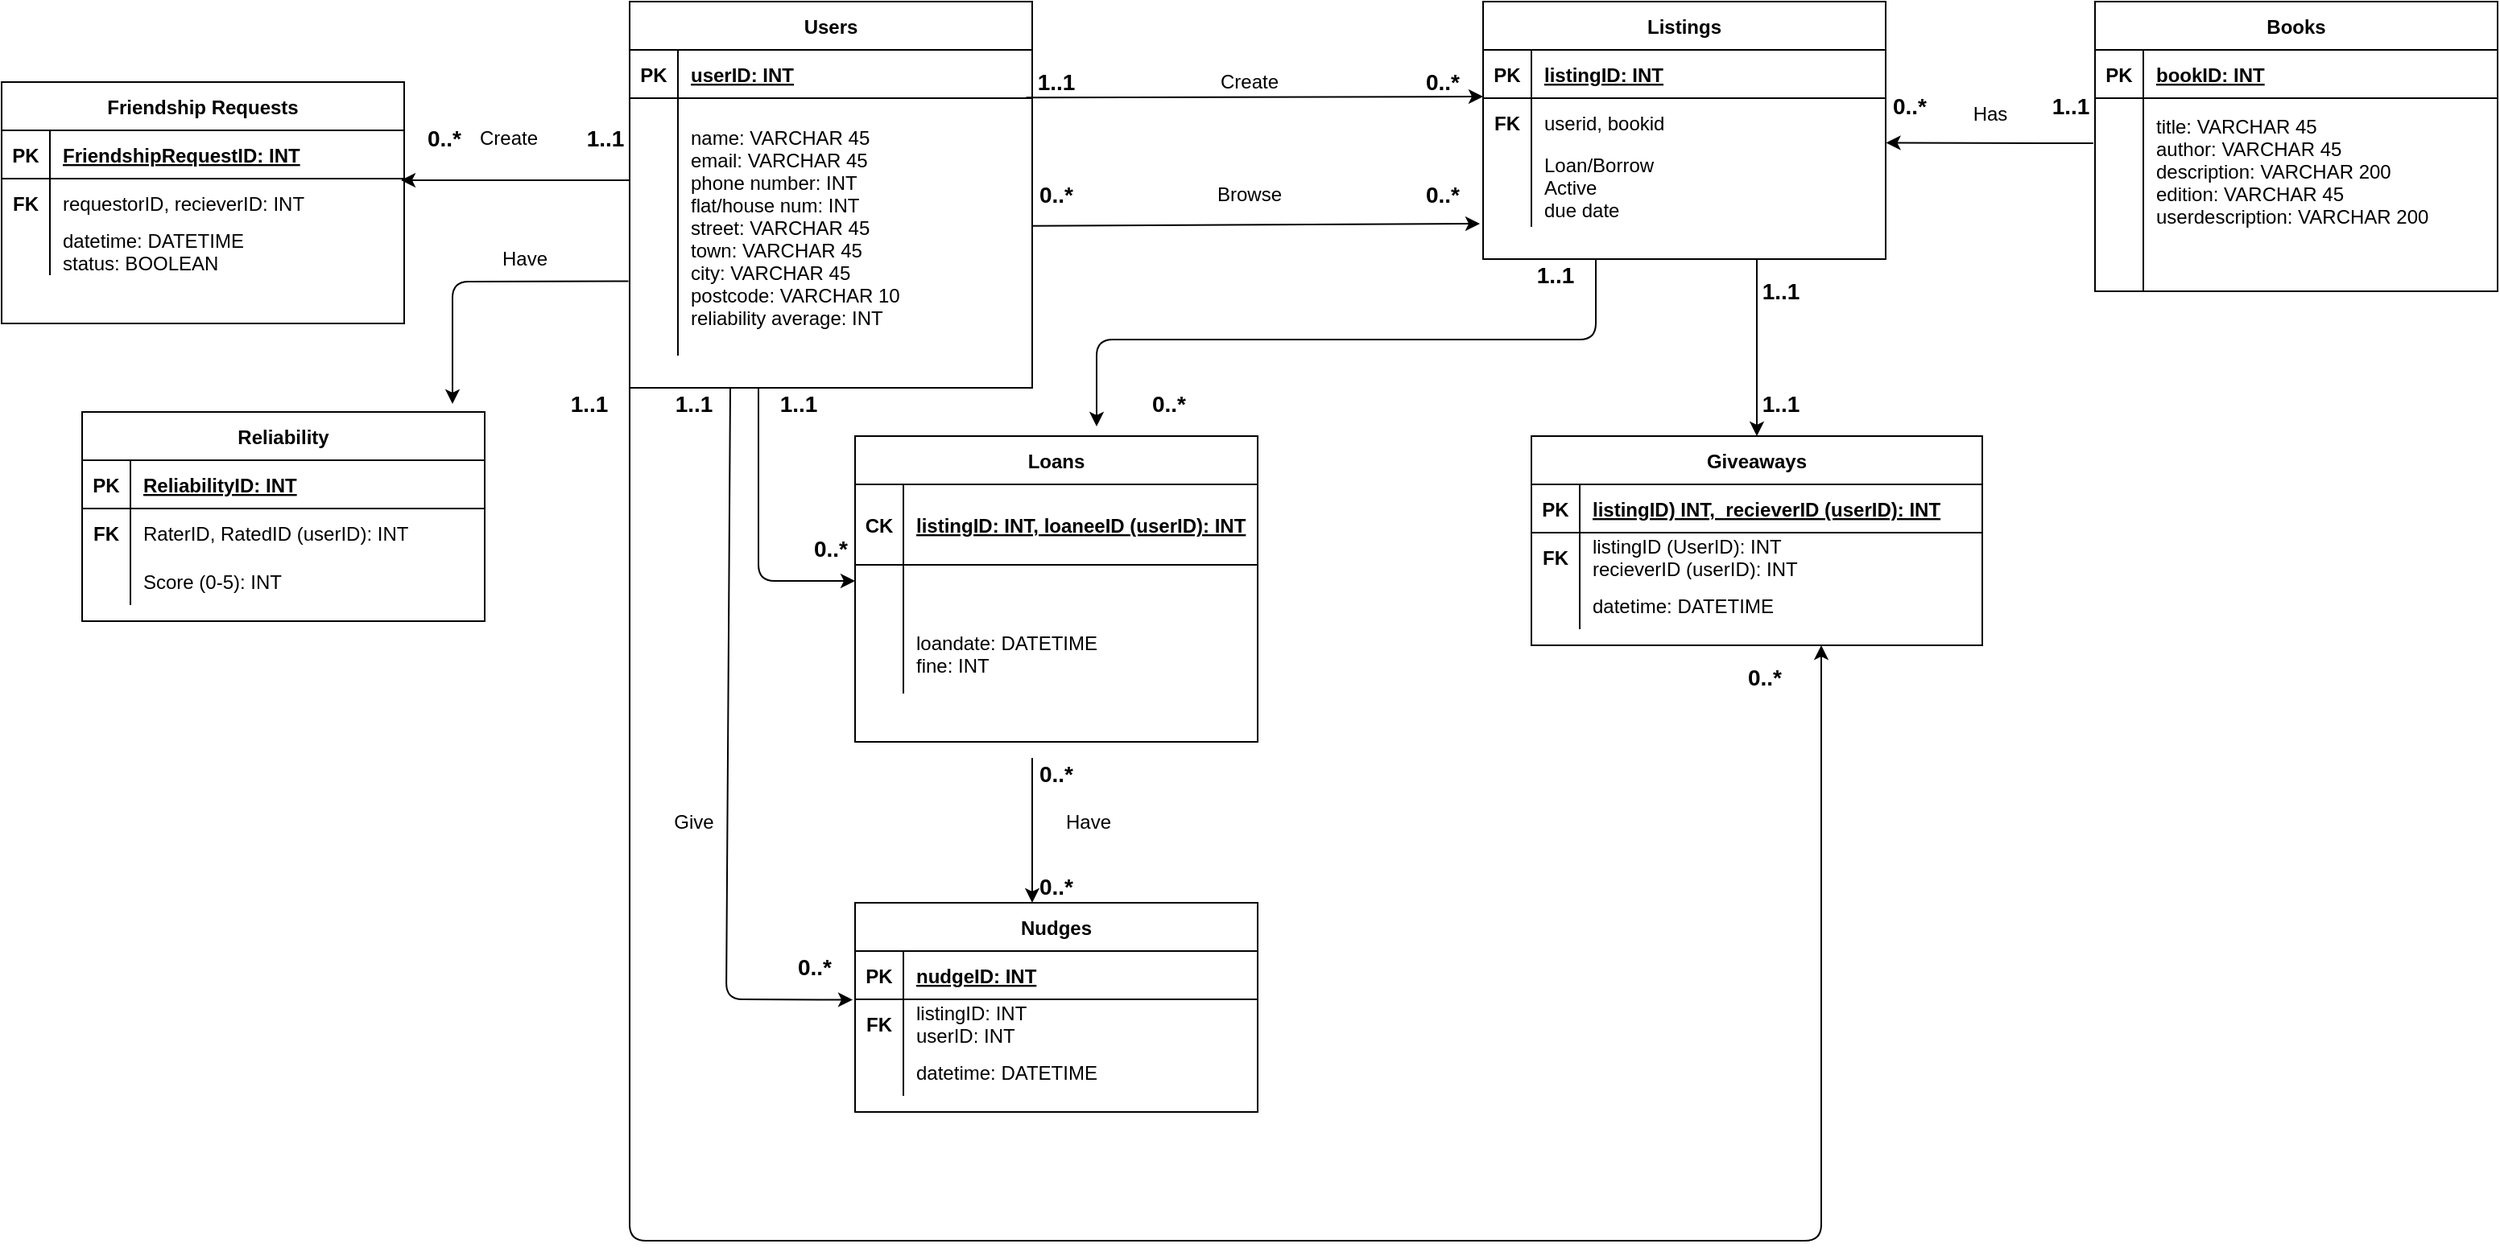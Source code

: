 <mxfile version="14.6.13" type="github">
  <diagram id="R2lEEEUBdFMjLlhIrx00" name="Page-1">
    <mxGraphModel dx="1306" dy="736" grid="1" gridSize="10" guides="1" tooltips="1" connect="1" arrows="1" fold="1" page="1" pageScale="1" pageWidth="850" pageHeight="1100" math="0" shadow="0" extFonts="Permanent Marker^https://fonts.googleapis.com/css?family=Permanent+Marker">
      <root>
        <mxCell id="0" />
        <mxCell id="1" parent="0" />
        <mxCell id="C-vyLk0tnHw3VtMMgP7b-2" value="Nudges" style="shape=table;startSize=30;container=1;collapsible=1;childLayout=tableLayout;fixedRows=1;rowLines=0;fontStyle=1;align=center;resizeLast=1;" parent="1" vertex="1">
          <mxGeometry x="620" y="790" width="250" height="130" as="geometry" />
        </mxCell>
        <mxCell id="C-vyLk0tnHw3VtMMgP7b-3" value="" style="shape=partialRectangle;collapsible=0;dropTarget=0;pointerEvents=0;fillColor=none;points=[[0,0.5],[1,0.5]];portConstraint=eastwest;top=0;left=0;right=0;bottom=1;" parent="C-vyLk0tnHw3VtMMgP7b-2" vertex="1">
          <mxGeometry y="30" width="250" height="30" as="geometry" />
        </mxCell>
        <mxCell id="C-vyLk0tnHw3VtMMgP7b-4" value="PK" style="shape=partialRectangle;overflow=hidden;connectable=0;fillColor=none;top=0;left=0;bottom=0;right=0;fontStyle=1;" parent="C-vyLk0tnHw3VtMMgP7b-3" vertex="1">
          <mxGeometry width="30" height="30" as="geometry" />
        </mxCell>
        <mxCell id="C-vyLk0tnHw3VtMMgP7b-5" value="nudgeID: INT" style="shape=partialRectangle;overflow=hidden;connectable=0;fillColor=none;top=0;left=0;bottom=0;right=0;align=left;spacingLeft=6;fontStyle=5;" parent="C-vyLk0tnHw3VtMMgP7b-3" vertex="1">
          <mxGeometry x="30" width="220" height="30" as="geometry" />
        </mxCell>
        <mxCell id="C-vyLk0tnHw3VtMMgP7b-6" value="" style="shape=partialRectangle;collapsible=0;dropTarget=0;pointerEvents=0;fillColor=none;points=[[0,0.5],[1,0.5]];portConstraint=eastwest;top=0;left=0;right=0;bottom=0;" parent="C-vyLk0tnHw3VtMMgP7b-2" vertex="1">
          <mxGeometry y="60" width="250" height="30" as="geometry" />
        </mxCell>
        <mxCell id="C-vyLk0tnHw3VtMMgP7b-7" value="FK" style="shape=partialRectangle;overflow=hidden;connectable=0;fillColor=none;top=0;left=0;bottom=0;right=0;fontStyle=1" parent="C-vyLk0tnHw3VtMMgP7b-6" vertex="1">
          <mxGeometry width="30" height="30" as="geometry" />
        </mxCell>
        <mxCell id="C-vyLk0tnHw3VtMMgP7b-8" value="listingID: INT&#xa;userID: INT" style="shape=partialRectangle;overflow=hidden;connectable=0;fillColor=none;top=0;left=0;bottom=0;right=0;align=left;spacingLeft=6;" parent="C-vyLk0tnHw3VtMMgP7b-6" vertex="1">
          <mxGeometry x="30" width="220" height="30" as="geometry" />
        </mxCell>
        <mxCell id="C-vyLk0tnHw3VtMMgP7b-9" value="" style="shape=partialRectangle;collapsible=0;dropTarget=0;pointerEvents=0;fillColor=none;points=[[0,0.5],[1,0.5]];portConstraint=eastwest;top=0;left=0;right=0;bottom=0;" parent="C-vyLk0tnHw3VtMMgP7b-2" vertex="1">
          <mxGeometry y="90" width="250" height="30" as="geometry" />
        </mxCell>
        <mxCell id="C-vyLk0tnHw3VtMMgP7b-10" value="" style="shape=partialRectangle;overflow=hidden;connectable=0;fillColor=none;top=0;left=0;bottom=0;right=0;" parent="C-vyLk0tnHw3VtMMgP7b-9" vertex="1">
          <mxGeometry width="30" height="30" as="geometry" />
        </mxCell>
        <mxCell id="C-vyLk0tnHw3VtMMgP7b-11" value="datetime: DATETIME" style="shape=partialRectangle;overflow=hidden;connectable=0;fillColor=none;top=0;left=0;bottom=0;right=0;align=left;spacingLeft=6;" parent="C-vyLk0tnHw3VtMMgP7b-9" vertex="1">
          <mxGeometry x="30" width="220" height="30" as="geometry" />
        </mxCell>
        <mxCell id="C-vyLk0tnHw3VtMMgP7b-13" value="Books" style="shape=table;startSize=30;container=1;collapsible=1;childLayout=tableLayout;fixedRows=1;rowLines=0;fontStyle=1;align=center;resizeLast=1;" parent="1" vertex="1">
          <mxGeometry x="1390" y="230" width="250" height="180" as="geometry" />
        </mxCell>
        <mxCell id="C-vyLk0tnHw3VtMMgP7b-14" value="" style="shape=partialRectangle;collapsible=0;dropTarget=0;pointerEvents=0;fillColor=none;points=[[0,0.5],[1,0.5]];portConstraint=eastwest;top=0;left=0;right=0;bottom=1;" parent="C-vyLk0tnHw3VtMMgP7b-13" vertex="1">
          <mxGeometry y="30" width="250" height="30" as="geometry" />
        </mxCell>
        <mxCell id="C-vyLk0tnHw3VtMMgP7b-15" value="PK" style="shape=partialRectangle;overflow=hidden;connectable=0;fillColor=none;top=0;left=0;bottom=0;right=0;fontStyle=1;" parent="C-vyLk0tnHw3VtMMgP7b-14" vertex="1">
          <mxGeometry width="30" height="30" as="geometry" />
        </mxCell>
        <mxCell id="C-vyLk0tnHw3VtMMgP7b-16" value="bookID: INT" style="shape=partialRectangle;overflow=hidden;connectable=0;fillColor=none;top=0;left=0;bottom=0;right=0;align=left;spacingLeft=6;fontStyle=5;" parent="C-vyLk0tnHw3VtMMgP7b-14" vertex="1">
          <mxGeometry x="30" width="220" height="30" as="geometry" />
        </mxCell>
        <mxCell id="C-vyLk0tnHw3VtMMgP7b-17" value="" style="shape=partialRectangle;collapsible=0;dropTarget=0;pointerEvents=0;fillColor=none;points=[[0,0.5],[1,0.5]];portConstraint=eastwest;top=0;left=0;right=0;bottom=0;" parent="C-vyLk0tnHw3VtMMgP7b-13" vertex="1">
          <mxGeometry y="60" width="250" height="90" as="geometry" />
        </mxCell>
        <mxCell id="C-vyLk0tnHw3VtMMgP7b-18" value="" style="shape=partialRectangle;overflow=hidden;connectable=0;fillColor=none;top=0;left=0;bottom=0;right=0;" parent="C-vyLk0tnHw3VtMMgP7b-17" vertex="1">
          <mxGeometry width="30" height="90" as="geometry" />
        </mxCell>
        <mxCell id="C-vyLk0tnHw3VtMMgP7b-19" value="title: VARCHAR 45&#xa;author: VARCHAR 45&#xa;description: VARCHAR 200&#xa;edition: VARCHAR 45&#xa;userdescription: VARCHAR 200" style="shape=partialRectangle;overflow=hidden;connectable=0;fillColor=none;top=0;left=0;bottom=0;right=0;align=left;spacingLeft=6;" parent="C-vyLk0tnHw3VtMMgP7b-17" vertex="1">
          <mxGeometry x="30" width="220" height="90" as="geometry" />
        </mxCell>
        <mxCell id="C-vyLk0tnHw3VtMMgP7b-20" value="" style="shape=partialRectangle;collapsible=0;dropTarget=0;pointerEvents=0;fillColor=none;points=[[0,0.5],[1,0.5]];portConstraint=eastwest;top=0;left=0;right=0;bottom=0;" parent="C-vyLk0tnHw3VtMMgP7b-13" vertex="1">
          <mxGeometry y="150" width="250" height="30" as="geometry" />
        </mxCell>
        <mxCell id="C-vyLk0tnHw3VtMMgP7b-21" value="" style="shape=partialRectangle;overflow=hidden;connectable=0;fillColor=none;top=0;left=0;bottom=0;right=0;" parent="C-vyLk0tnHw3VtMMgP7b-20" vertex="1">
          <mxGeometry width="30" height="30" as="geometry" />
        </mxCell>
        <mxCell id="C-vyLk0tnHw3VtMMgP7b-22" value="" style="shape=partialRectangle;overflow=hidden;connectable=0;fillColor=none;top=0;left=0;bottom=0;right=0;align=left;spacingLeft=6;" parent="C-vyLk0tnHw3VtMMgP7b-20" vertex="1">
          <mxGeometry x="30" width="220" height="30" as="geometry" />
        </mxCell>
        <mxCell id="C-vyLk0tnHw3VtMMgP7b-23" value="Users" style="shape=table;startSize=30;container=1;collapsible=1;childLayout=tableLayout;fixedRows=1;rowLines=0;fontStyle=1;align=center;resizeLast=1;" parent="1" vertex="1">
          <mxGeometry x="480" y="230" width="250" height="240" as="geometry" />
        </mxCell>
        <mxCell id="C-vyLk0tnHw3VtMMgP7b-24" value="" style="shape=partialRectangle;collapsible=0;dropTarget=0;pointerEvents=0;fillColor=none;points=[[0,0.5],[1,0.5]];portConstraint=eastwest;top=0;left=0;right=0;bottom=1;" parent="C-vyLk0tnHw3VtMMgP7b-23" vertex="1">
          <mxGeometry y="30" width="250" height="30" as="geometry" />
        </mxCell>
        <mxCell id="C-vyLk0tnHw3VtMMgP7b-25" value="PK" style="shape=partialRectangle;overflow=hidden;connectable=0;fillColor=none;top=0;left=0;bottom=0;right=0;fontStyle=1;" parent="C-vyLk0tnHw3VtMMgP7b-24" vertex="1">
          <mxGeometry width="30" height="30" as="geometry" />
        </mxCell>
        <mxCell id="C-vyLk0tnHw3VtMMgP7b-26" value="userID: INT" style="shape=partialRectangle;overflow=hidden;connectable=0;fillColor=none;top=0;left=0;bottom=0;right=0;align=left;spacingLeft=6;fontStyle=5;" parent="C-vyLk0tnHw3VtMMgP7b-24" vertex="1">
          <mxGeometry x="30" width="220" height="30" as="geometry" />
        </mxCell>
        <mxCell id="C-vyLk0tnHw3VtMMgP7b-27" value="" style="shape=partialRectangle;collapsible=0;dropTarget=0;pointerEvents=0;fillColor=none;points=[[0,0.5],[1,0.5]];portConstraint=eastwest;top=0;left=0;right=0;bottom=0;" parent="C-vyLk0tnHw3VtMMgP7b-23" vertex="1">
          <mxGeometry y="60" width="250" height="160" as="geometry" />
        </mxCell>
        <mxCell id="C-vyLk0tnHw3VtMMgP7b-28" value="" style="shape=partialRectangle;overflow=hidden;connectable=0;fillColor=none;top=0;left=0;bottom=0;right=0;" parent="C-vyLk0tnHw3VtMMgP7b-27" vertex="1">
          <mxGeometry width="30" height="160" as="geometry" />
        </mxCell>
        <mxCell id="C-vyLk0tnHw3VtMMgP7b-29" value="&#xa;name: VARCHAR 45&#xa;email: VARCHAR 45&#xa;phone number: INT&#xa;flat/house num: INT&#xa;street: VARCHAR 45&#xa;town: VARCHAR 45&#xa;city: VARCHAR 45&#xa;postcode: VARCHAR 10&#xa;reliability average: INT&#xa;" style="shape=partialRectangle;overflow=hidden;connectable=0;fillColor=none;top=0;left=0;bottom=0;right=0;align=left;spacingLeft=6;" parent="C-vyLk0tnHw3VtMMgP7b-27" vertex="1">
          <mxGeometry x="30" width="220" height="160" as="geometry" />
        </mxCell>
        <mxCell id="tec0AdsLStdLGlxZFu5D-1" value="Friendship Requests" style="shape=table;startSize=30;container=1;collapsible=1;childLayout=tableLayout;fixedRows=1;rowLines=0;fontStyle=1;align=center;resizeLast=1;" parent="1" vertex="1">
          <mxGeometry x="90" y="280" width="250" height="150" as="geometry" />
        </mxCell>
        <mxCell id="tec0AdsLStdLGlxZFu5D-2" value="" style="shape=partialRectangle;collapsible=0;dropTarget=0;pointerEvents=0;fillColor=none;points=[[0,0.5],[1,0.5]];portConstraint=eastwest;top=0;left=0;right=0;bottom=1;" parent="tec0AdsLStdLGlxZFu5D-1" vertex="1">
          <mxGeometry y="30" width="250" height="30" as="geometry" />
        </mxCell>
        <mxCell id="tec0AdsLStdLGlxZFu5D-3" value="PK" style="shape=partialRectangle;overflow=hidden;connectable=0;fillColor=none;top=0;left=0;bottom=0;right=0;fontStyle=1;" parent="tec0AdsLStdLGlxZFu5D-2" vertex="1">
          <mxGeometry width="30" height="30" as="geometry" />
        </mxCell>
        <mxCell id="tec0AdsLStdLGlxZFu5D-4" value="FriendshipRequestID: INT" style="shape=partialRectangle;overflow=hidden;connectable=0;fillColor=none;top=0;left=0;bottom=0;right=0;align=left;spacingLeft=6;fontStyle=5;" parent="tec0AdsLStdLGlxZFu5D-2" vertex="1">
          <mxGeometry x="30" width="220" height="30" as="geometry" />
        </mxCell>
        <mxCell id="tec0AdsLStdLGlxZFu5D-5" value="" style="shape=partialRectangle;collapsible=0;dropTarget=0;pointerEvents=0;fillColor=none;points=[[0,0.5],[1,0.5]];portConstraint=eastwest;top=0;left=0;right=0;bottom=0;" parent="tec0AdsLStdLGlxZFu5D-1" vertex="1">
          <mxGeometry y="60" width="250" height="30" as="geometry" />
        </mxCell>
        <mxCell id="tec0AdsLStdLGlxZFu5D-6" value="FK" style="shape=partialRectangle;overflow=hidden;connectable=0;fillColor=none;top=0;left=0;bottom=0;right=0;fontStyle=1" parent="tec0AdsLStdLGlxZFu5D-5" vertex="1">
          <mxGeometry width="30" height="30" as="geometry" />
        </mxCell>
        <mxCell id="tec0AdsLStdLGlxZFu5D-7" value="requestorID, recieverID: INT" style="shape=partialRectangle;overflow=hidden;connectable=0;fillColor=none;top=0;left=0;bottom=0;right=0;align=left;spacingLeft=6;fontStyle=0" parent="tec0AdsLStdLGlxZFu5D-5" vertex="1">
          <mxGeometry x="30" width="220" height="30" as="geometry" />
        </mxCell>
        <mxCell id="tec0AdsLStdLGlxZFu5D-8" value="" style="shape=partialRectangle;collapsible=0;dropTarget=0;pointerEvents=0;fillColor=none;points=[[0,0.5],[1,0.5]];portConstraint=eastwest;top=0;left=0;right=0;bottom=0;" parent="tec0AdsLStdLGlxZFu5D-1" vertex="1">
          <mxGeometry y="90" width="250" height="30" as="geometry" />
        </mxCell>
        <mxCell id="tec0AdsLStdLGlxZFu5D-9" value="" style="shape=partialRectangle;overflow=hidden;connectable=0;fillColor=none;top=0;left=0;bottom=0;right=0;" parent="tec0AdsLStdLGlxZFu5D-8" vertex="1">
          <mxGeometry width="30" height="30" as="geometry" />
        </mxCell>
        <mxCell id="tec0AdsLStdLGlxZFu5D-10" value="datetime: DATETIME&#xa;status: BOOLEAN" style="shape=partialRectangle;overflow=hidden;connectable=0;fillColor=none;top=0;left=0;bottom=0;right=0;align=left;spacingLeft=6;" parent="tec0AdsLStdLGlxZFu5D-8" vertex="1">
          <mxGeometry x="30" width="220" height="30" as="geometry" />
        </mxCell>
        <mxCell id="tec0AdsLStdLGlxZFu5D-11" value="Loans" style="shape=table;startSize=30;container=1;collapsible=1;childLayout=tableLayout;fixedRows=1;rowLines=0;fontStyle=1;align=center;resizeLast=1;" parent="1" vertex="1">
          <mxGeometry x="620" y="500" width="250" height="190" as="geometry" />
        </mxCell>
        <mxCell id="tec0AdsLStdLGlxZFu5D-12" value="" style="shape=partialRectangle;collapsible=0;dropTarget=0;pointerEvents=0;fillColor=none;points=[[0,0.5],[1,0.5]];portConstraint=eastwest;top=0;left=0;right=0;bottom=1;" parent="tec0AdsLStdLGlxZFu5D-11" vertex="1">
          <mxGeometry y="30" width="250" height="50" as="geometry" />
        </mxCell>
        <mxCell id="tec0AdsLStdLGlxZFu5D-13" value="CK" style="shape=partialRectangle;overflow=hidden;connectable=0;fillColor=none;top=0;left=0;bottom=0;right=0;fontStyle=1;" parent="tec0AdsLStdLGlxZFu5D-12" vertex="1">
          <mxGeometry width="30" height="50" as="geometry" />
        </mxCell>
        <mxCell id="tec0AdsLStdLGlxZFu5D-14" value="listingID: INT, loaneeID (userID): INT" style="shape=partialRectangle;overflow=hidden;connectable=0;fillColor=none;top=0;left=0;bottom=0;right=0;align=left;spacingLeft=6;fontStyle=5;" parent="tec0AdsLStdLGlxZFu5D-12" vertex="1">
          <mxGeometry x="30" width="220" height="50" as="geometry" />
        </mxCell>
        <mxCell id="tec0AdsLStdLGlxZFu5D-15" value="" style="shape=partialRectangle;collapsible=0;dropTarget=0;pointerEvents=0;fillColor=none;points=[[0,0.5],[1,0.5]];portConstraint=eastwest;top=0;left=0;right=0;bottom=0;" parent="tec0AdsLStdLGlxZFu5D-11" vertex="1">
          <mxGeometry y="80" width="250" height="30" as="geometry" />
        </mxCell>
        <mxCell id="tec0AdsLStdLGlxZFu5D-16" value="" style="shape=partialRectangle;overflow=hidden;connectable=0;fillColor=none;top=0;left=0;bottom=0;right=0;fontStyle=1" parent="tec0AdsLStdLGlxZFu5D-15" vertex="1">
          <mxGeometry width="30" height="30" as="geometry" />
        </mxCell>
        <mxCell id="tec0AdsLStdLGlxZFu5D-17" value="" style="shape=partialRectangle;overflow=hidden;connectable=0;fillColor=none;top=0;left=0;bottom=0;right=0;align=left;spacingLeft=6;" parent="tec0AdsLStdLGlxZFu5D-15" vertex="1">
          <mxGeometry x="30" width="220" height="30" as="geometry" />
        </mxCell>
        <mxCell id="tec0AdsLStdLGlxZFu5D-18" value="" style="shape=partialRectangle;collapsible=0;dropTarget=0;pointerEvents=0;fillColor=none;points=[[0,0.5],[1,0.5]];portConstraint=eastwest;top=0;left=0;right=0;bottom=0;" parent="tec0AdsLStdLGlxZFu5D-11" vertex="1">
          <mxGeometry y="110" width="250" height="50" as="geometry" />
        </mxCell>
        <mxCell id="tec0AdsLStdLGlxZFu5D-19" value="" style="shape=partialRectangle;overflow=hidden;connectable=0;fillColor=none;top=0;left=0;bottom=0;right=0;" parent="tec0AdsLStdLGlxZFu5D-18" vertex="1">
          <mxGeometry width="30" height="50" as="geometry" />
        </mxCell>
        <mxCell id="tec0AdsLStdLGlxZFu5D-20" value="loandate: DATETIME&#xa;fine: INT" style="shape=partialRectangle;overflow=hidden;connectable=0;fillColor=none;top=0;left=0;bottom=0;right=0;align=left;spacingLeft=6;" parent="tec0AdsLStdLGlxZFu5D-18" vertex="1">
          <mxGeometry x="30" width="220" height="50" as="geometry" />
        </mxCell>
        <mxCell id="tec0AdsLStdLGlxZFu5D-21" value="Giveaways" style="shape=table;startSize=30;container=1;collapsible=1;childLayout=tableLayout;fixedRows=1;rowLines=0;fontStyle=1;align=center;resizeLast=1;" parent="1" vertex="1">
          <mxGeometry x="1040" y="500" width="280" height="130" as="geometry" />
        </mxCell>
        <mxCell id="tec0AdsLStdLGlxZFu5D-22" value="" style="shape=partialRectangle;collapsible=0;dropTarget=0;pointerEvents=0;fillColor=none;points=[[0,0.5],[1,0.5]];portConstraint=eastwest;top=0;left=0;right=0;bottom=1;" parent="tec0AdsLStdLGlxZFu5D-21" vertex="1">
          <mxGeometry y="30" width="280" height="30" as="geometry" />
        </mxCell>
        <mxCell id="tec0AdsLStdLGlxZFu5D-23" value="PK" style="shape=partialRectangle;overflow=hidden;connectable=0;fillColor=none;top=0;left=0;bottom=0;right=0;fontStyle=1;" parent="tec0AdsLStdLGlxZFu5D-22" vertex="1">
          <mxGeometry width="30" height="30" as="geometry" />
        </mxCell>
        <mxCell id="tec0AdsLStdLGlxZFu5D-24" value="listingID) INT,  recieverID (userID): INT" style="shape=partialRectangle;overflow=hidden;connectable=0;fillColor=none;top=0;left=0;bottom=0;right=0;align=left;spacingLeft=6;fontStyle=5;" parent="tec0AdsLStdLGlxZFu5D-22" vertex="1">
          <mxGeometry x="30" width="250" height="30" as="geometry" />
        </mxCell>
        <mxCell id="tec0AdsLStdLGlxZFu5D-25" value="" style="shape=partialRectangle;collapsible=0;dropTarget=0;pointerEvents=0;fillColor=none;points=[[0,0.5],[1,0.5]];portConstraint=eastwest;top=0;left=0;right=0;bottom=0;" parent="tec0AdsLStdLGlxZFu5D-21" vertex="1">
          <mxGeometry y="60" width="280" height="30" as="geometry" />
        </mxCell>
        <mxCell id="tec0AdsLStdLGlxZFu5D-26" value="FK" style="shape=partialRectangle;overflow=hidden;connectable=0;fillColor=none;top=0;left=0;bottom=0;right=0;fontStyle=1" parent="tec0AdsLStdLGlxZFu5D-25" vertex="1">
          <mxGeometry width="30" height="30" as="geometry" />
        </mxCell>
        <mxCell id="tec0AdsLStdLGlxZFu5D-27" value="listingID (UserID): INT&#xa;recieverID (userID): INT" style="shape=partialRectangle;overflow=hidden;connectable=0;fillColor=none;top=0;left=0;bottom=0;right=0;align=left;spacingLeft=6;" parent="tec0AdsLStdLGlxZFu5D-25" vertex="1">
          <mxGeometry x="30" width="250" height="30" as="geometry" />
        </mxCell>
        <mxCell id="tec0AdsLStdLGlxZFu5D-28" value="" style="shape=partialRectangle;collapsible=0;dropTarget=0;pointerEvents=0;fillColor=none;points=[[0,0.5],[1,0.5]];portConstraint=eastwest;top=0;left=0;right=0;bottom=0;" parent="tec0AdsLStdLGlxZFu5D-21" vertex="1">
          <mxGeometry y="90" width="280" height="30" as="geometry" />
        </mxCell>
        <mxCell id="tec0AdsLStdLGlxZFu5D-29" value="" style="shape=partialRectangle;overflow=hidden;connectable=0;fillColor=none;top=0;left=0;bottom=0;right=0;" parent="tec0AdsLStdLGlxZFu5D-28" vertex="1">
          <mxGeometry width="30" height="30" as="geometry" />
        </mxCell>
        <mxCell id="tec0AdsLStdLGlxZFu5D-30" value="datetime: DATETIME" style="shape=partialRectangle;overflow=hidden;connectable=0;fillColor=none;top=0;left=0;bottom=0;right=0;align=left;spacingLeft=6;" parent="tec0AdsLStdLGlxZFu5D-28" vertex="1">
          <mxGeometry x="30" width="250" height="30" as="geometry" />
        </mxCell>
        <mxCell id="tec0AdsLStdLGlxZFu5D-31" value="Listings" style="shape=table;startSize=30;container=1;collapsible=1;childLayout=tableLayout;fixedRows=1;rowLines=0;fontStyle=1;align=center;resizeLast=1;" parent="1" vertex="1">
          <mxGeometry x="1010" y="230" width="250" height="160" as="geometry" />
        </mxCell>
        <mxCell id="tec0AdsLStdLGlxZFu5D-32" value="" style="shape=partialRectangle;collapsible=0;dropTarget=0;pointerEvents=0;fillColor=none;points=[[0,0.5],[1,0.5]];portConstraint=eastwest;top=0;left=0;right=0;bottom=1;" parent="tec0AdsLStdLGlxZFu5D-31" vertex="1">
          <mxGeometry y="30" width="250" height="30" as="geometry" />
        </mxCell>
        <mxCell id="tec0AdsLStdLGlxZFu5D-33" value="PK" style="shape=partialRectangle;overflow=hidden;connectable=0;fillColor=none;top=0;left=0;bottom=0;right=0;fontStyle=1;" parent="tec0AdsLStdLGlxZFu5D-32" vertex="1">
          <mxGeometry width="30" height="30" as="geometry" />
        </mxCell>
        <mxCell id="tec0AdsLStdLGlxZFu5D-34" value="listingID: INT" style="shape=partialRectangle;overflow=hidden;connectable=0;fillColor=none;top=0;left=0;bottom=0;right=0;align=left;spacingLeft=6;fontStyle=5;" parent="tec0AdsLStdLGlxZFu5D-32" vertex="1">
          <mxGeometry x="30" width="220" height="30" as="geometry" />
        </mxCell>
        <mxCell id="tec0AdsLStdLGlxZFu5D-35" value="" style="shape=partialRectangle;collapsible=0;dropTarget=0;pointerEvents=0;fillColor=none;points=[[0,0.5],[1,0.5]];portConstraint=eastwest;top=0;left=0;right=0;bottom=0;" parent="tec0AdsLStdLGlxZFu5D-31" vertex="1">
          <mxGeometry y="60" width="250" height="30" as="geometry" />
        </mxCell>
        <mxCell id="tec0AdsLStdLGlxZFu5D-36" value="FK" style="shape=partialRectangle;overflow=hidden;connectable=0;fillColor=none;top=0;left=0;bottom=0;right=0;fontStyle=1" parent="tec0AdsLStdLGlxZFu5D-35" vertex="1">
          <mxGeometry width="30" height="30" as="geometry" />
        </mxCell>
        <mxCell id="tec0AdsLStdLGlxZFu5D-37" value="userid, bookid" style="shape=partialRectangle;overflow=hidden;connectable=0;fillColor=none;top=0;left=0;bottom=0;right=0;align=left;spacingLeft=6;" parent="tec0AdsLStdLGlxZFu5D-35" vertex="1">
          <mxGeometry x="30" width="220" height="30" as="geometry" />
        </mxCell>
        <mxCell id="tec0AdsLStdLGlxZFu5D-38" value="" style="shape=partialRectangle;collapsible=0;dropTarget=0;pointerEvents=0;fillColor=none;points=[[0,0.5],[1,0.5]];portConstraint=eastwest;top=0;left=0;right=0;bottom=0;" parent="tec0AdsLStdLGlxZFu5D-31" vertex="1">
          <mxGeometry y="90" width="250" height="50" as="geometry" />
        </mxCell>
        <mxCell id="tec0AdsLStdLGlxZFu5D-39" value="" style="shape=partialRectangle;overflow=hidden;connectable=0;fillColor=none;top=0;left=0;bottom=0;right=0;" parent="tec0AdsLStdLGlxZFu5D-38" vertex="1">
          <mxGeometry width="30" height="50" as="geometry" />
        </mxCell>
        <mxCell id="tec0AdsLStdLGlxZFu5D-40" value="Loan/Borrow&#xa;Active&#xa;due date" style="shape=partialRectangle;overflow=hidden;connectable=0;fillColor=none;top=0;left=0;bottom=0;right=0;align=left;spacingLeft=6;" parent="tec0AdsLStdLGlxZFu5D-38" vertex="1">
          <mxGeometry x="30" width="220" height="50" as="geometry" />
        </mxCell>
        <mxCell id="tec0AdsLStdLGlxZFu5D-44" value="" style="endArrow=classic;html=1;" parent="1" source="C-vyLk0tnHw3VtMMgP7b-27" edge="1">
          <mxGeometry width="50" height="50" relative="1" as="geometry">
            <mxPoint x="740" y="560" as="sourcePoint" />
            <mxPoint x="1008" y="368" as="targetPoint" />
          </mxGeometry>
        </mxCell>
        <mxCell id="tec0AdsLStdLGlxZFu5D-46" value="Browse" style="text;html=1;strokeColor=none;fillColor=none;align=center;verticalAlign=middle;whiteSpace=wrap;rounded=0;" parent="1" vertex="1">
          <mxGeometry x="820" y="340" width="90" height="20" as="geometry" />
        </mxCell>
        <mxCell id="tec0AdsLStdLGlxZFu5D-47" value="Create" style="text;html=1;strokeColor=none;fillColor=none;align=center;verticalAlign=middle;whiteSpace=wrap;rounded=0;" parent="1" vertex="1">
          <mxGeometry x="820" y="270" width="90" height="20" as="geometry" />
        </mxCell>
        <mxCell id="tec0AdsLStdLGlxZFu5D-48" value="" style="endArrow=classic;html=1;exitX=0.985;exitY=-0.002;exitDx=0;exitDy=0;exitPerimeter=0;" parent="1" source="C-vyLk0tnHw3VtMMgP7b-27" edge="1">
          <mxGeometry width="50" height="50" relative="1" as="geometry">
            <mxPoint x="780" y="290" as="sourcePoint" />
            <mxPoint x="1010" y="289" as="targetPoint" />
          </mxGeometry>
        </mxCell>
        <mxCell id="tec0AdsLStdLGlxZFu5D-51" value="&lt;b&gt;&lt;font style=&quot;font-size: 14px&quot;&gt;0..*&lt;/font&gt;&lt;/b&gt;" style="text;html=1;strokeColor=none;fillColor=none;align=center;verticalAlign=middle;whiteSpace=wrap;rounded=0;" parent="1" vertex="1">
          <mxGeometry x="940" y="340" width="90" height="20" as="geometry" />
        </mxCell>
        <mxCell id="tec0AdsLStdLGlxZFu5D-52" value="&lt;font style=&quot;font-size: 14px&quot;&gt;&lt;b&gt;0..*&lt;/b&gt;&lt;/font&gt;" style="text;html=1;strokeColor=none;fillColor=none;align=center;verticalAlign=middle;whiteSpace=wrap;rounded=0;" parent="1" vertex="1">
          <mxGeometry x="700" y="340" width="90" height="20" as="geometry" />
        </mxCell>
        <mxCell id="tec0AdsLStdLGlxZFu5D-53" value="&lt;font style=&quot;font-size: 14px&quot;&gt;&lt;b&gt;0..*&lt;/b&gt;&lt;/font&gt;" style="text;html=1;strokeColor=none;fillColor=none;align=center;verticalAlign=middle;whiteSpace=wrap;rounded=0;" parent="1" vertex="1">
          <mxGeometry x="940" y="270" width="90" height="20" as="geometry" />
        </mxCell>
        <mxCell id="tec0AdsLStdLGlxZFu5D-54" value="&lt;b&gt;&lt;font style=&quot;font-size: 14px&quot;&gt;1..1&lt;/font&gt;&lt;/b&gt;" style="text;html=1;strokeColor=none;fillColor=none;align=center;verticalAlign=middle;whiteSpace=wrap;rounded=0;" parent="1" vertex="1">
          <mxGeometry x="700" y="270" width="90" height="20" as="geometry" />
        </mxCell>
        <mxCell id="tec0AdsLStdLGlxZFu5D-55" value="" style="endArrow=classic;html=1;entryX=0.992;entryY=0.032;entryDx=0;entryDy=0;entryPerimeter=0;" parent="1" target="tec0AdsLStdLGlxZFu5D-5" edge="1">
          <mxGeometry width="50" height="50" relative="1" as="geometry">
            <mxPoint x="480" y="341" as="sourcePoint" />
            <mxPoint x="790" y="500" as="targetPoint" />
          </mxGeometry>
        </mxCell>
        <mxCell id="tec0AdsLStdLGlxZFu5D-56" value="" style="endArrow=classic;html=1;" parent="1" edge="1">
          <mxGeometry width="50" height="50" relative="1" as="geometry">
            <mxPoint x="1080" y="390" as="sourcePoint" />
            <mxPoint x="770" y="494" as="targetPoint" />
            <Array as="points">
              <mxPoint x="1080" y="440" />
              <mxPoint x="770" y="440" />
            </Array>
          </mxGeometry>
        </mxCell>
        <mxCell id="tec0AdsLStdLGlxZFu5D-57" value="" style="endArrow=classic;html=1;entryX=0.5;entryY=0;entryDx=0;entryDy=0;" parent="1" target="tec0AdsLStdLGlxZFu5D-21" edge="1">
          <mxGeometry width="50" height="50" relative="1" as="geometry">
            <mxPoint x="1180" y="390" as="sourcePoint" />
            <mxPoint x="1275" y="400" as="targetPoint" />
          </mxGeometry>
        </mxCell>
        <mxCell id="tec0AdsLStdLGlxZFu5D-58" value="" style="endArrow=classic;html=1;entryX=0.44;entryY=0;entryDx=0;entryDy=0;entryPerimeter=0;" parent="1" target="C-vyLk0tnHw3VtMMgP7b-2" edge="1">
          <mxGeometry width="50" height="50" relative="1" as="geometry">
            <mxPoint x="730" y="700" as="sourcePoint" />
            <mxPoint x="790" y="660" as="targetPoint" />
            <Array as="points">
              <mxPoint x="730" y="760" />
            </Array>
          </mxGeometry>
        </mxCell>
        <mxCell id="tec0AdsLStdLGlxZFu5D-59" value="" style="endArrow=classic;html=1;entryX=1.001;entryY=-0.045;entryDx=0;entryDy=0;entryPerimeter=0;" parent="1" target="tec0AdsLStdLGlxZFu5D-38" edge="1">
          <mxGeometry width="50" height="50" relative="1" as="geometry">
            <mxPoint x="1389" y="318" as="sourcePoint" />
            <mxPoint x="1360" y="285" as="targetPoint" />
          </mxGeometry>
        </mxCell>
        <mxCell id="tec0AdsLStdLGlxZFu5D-60" value="Has" style="text;html=1;strokeColor=none;fillColor=none;align=center;verticalAlign=middle;whiteSpace=wrap;rounded=0;" parent="1" vertex="1">
          <mxGeometry x="1280" y="290" width="90" height="20" as="geometry" />
        </mxCell>
        <mxCell id="tec0AdsLStdLGlxZFu5D-63" value="Create" style="text;html=1;strokeColor=none;fillColor=none;align=center;verticalAlign=middle;whiteSpace=wrap;rounded=0;" parent="1" vertex="1">
          <mxGeometry x="360" y="305" width="90" height="20" as="geometry" />
        </mxCell>
        <mxCell id="tec0AdsLStdLGlxZFu5D-64" value="&lt;span style=&quot;font-size: 14px&quot;&gt;&lt;b&gt;1..1&lt;/b&gt;&lt;/span&gt;" style="text;html=1;strokeColor=none;fillColor=none;align=center;verticalAlign=middle;whiteSpace=wrap;rounded=0;" parent="1" vertex="1">
          <mxGeometry x="420" y="305" width="90" height="20" as="geometry" />
        </mxCell>
        <mxCell id="tec0AdsLStdLGlxZFu5D-65" value="&lt;b&gt;&lt;font style=&quot;font-size: 14px&quot;&gt;0..*&lt;/font&gt;&lt;/b&gt;" style="text;html=1;strokeColor=none;fillColor=none;align=center;verticalAlign=middle;whiteSpace=wrap;rounded=0;" parent="1" vertex="1">
          <mxGeometry x="320" y="305" width="90" height="20" as="geometry" />
        </mxCell>
        <mxCell id="tec0AdsLStdLGlxZFu5D-66" value="&lt;b&gt;&lt;font style=&quot;font-size: 14px&quot;&gt;1..1&lt;/font&gt;&lt;/b&gt;" style="text;html=1;strokeColor=none;fillColor=none;align=center;verticalAlign=middle;whiteSpace=wrap;rounded=0;" parent="1" vertex="1">
          <mxGeometry x="1010" y="390" width="90" height="20" as="geometry" />
        </mxCell>
        <mxCell id="tec0AdsLStdLGlxZFu5D-67" value="&lt;span style=&quot;font-size: 14px&quot;&gt;&lt;b&gt;0..*&lt;/b&gt;&lt;/span&gt;" style="text;html=1;strokeColor=none;fillColor=none;align=center;verticalAlign=middle;whiteSpace=wrap;rounded=0;" parent="1" vertex="1">
          <mxGeometry x="770" y="470" width="90" height="20" as="geometry" />
        </mxCell>
        <mxCell id="tec0AdsLStdLGlxZFu5D-68" value="Have" style="text;html=1;strokeColor=none;fillColor=none;align=center;verticalAlign=middle;whiteSpace=wrap;rounded=0;" parent="1" vertex="1">
          <mxGeometry x="720" y="730" width="90" height="20" as="geometry" />
        </mxCell>
        <mxCell id="tec0AdsLStdLGlxZFu5D-69" value="&lt;b&gt;&lt;font style=&quot;font-size: 14px&quot;&gt;0..*&lt;/font&gt;&lt;/b&gt;" style="text;html=1;strokeColor=none;fillColor=none;align=center;verticalAlign=middle;whiteSpace=wrap;rounded=0;" parent="1" vertex="1">
          <mxGeometry x="700" y="770" width="90" height="20" as="geometry" />
        </mxCell>
        <mxCell id="tec0AdsLStdLGlxZFu5D-70" value="&lt;b&gt;&lt;font style=&quot;font-size: 14px&quot;&gt;0..*&lt;/font&gt;&lt;/b&gt;" style="text;html=1;strokeColor=none;fillColor=none;align=center;verticalAlign=middle;whiteSpace=wrap;rounded=0;" parent="1" vertex="1">
          <mxGeometry x="700" y="700" width="90" height="20" as="geometry" />
        </mxCell>
        <mxCell id="tec0AdsLStdLGlxZFu5D-71" value="&lt;b&gt;&lt;font style=&quot;font-size: 14px&quot;&gt;1..1&lt;/font&gt;&lt;/b&gt;" style="text;html=1;strokeColor=none;fillColor=none;align=center;verticalAlign=middle;whiteSpace=wrap;rounded=0;" parent="1" vertex="1">
          <mxGeometry x="1150" y="400" width="90" height="20" as="geometry" />
        </mxCell>
        <mxCell id="tec0AdsLStdLGlxZFu5D-72" value="&lt;b&gt;&lt;font style=&quot;font-size: 14px&quot;&gt;1..1&lt;/font&gt;&lt;/b&gt;" style="text;html=1;strokeColor=none;fillColor=none;align=center;verticalAlign=middle;whiteSpace=wrap;rounded=0;" parent="1" vertex="1">
          <mxGeometry x="1150" y="470" width="90" height="20" as="geometry" />
        </mxCell>
        <mxCell id="tec0AdsLStdLGlxZFu5D-73" value="" style="endArrow=classic;html=1;entryX=-0.006;entryY=0.009;entryDx=0;entryDy=0;entryPerimeter=0;exitX=0.25;exitY=1;exitDx=0;exitDy=0;" parent="1" source="C-vyLk0tnHw3VtMMgP7b-23" target="C-vyLk0tnHw3VtMMgP7b-6" edge="1">
          <mxGeometry width="50" height="50" relative="1" as="geometry">
            <mxPoint x="520" y="460" as="sourcePoint" />
            <mxPoint x="520" y="800" as="targetPoint" />
            <Array as="points">
              <mxPoint x="540" y="850" />
            </Array>
          </mxGeometry>
        </mxCell>
        <mxCell id="tec0AdsLStdLGlxZFu5D-74" value="Give" style="text;html=1;strokeColor=none;fillColor=none;align=center;verticalAlign=middle;whiteSpace=wrap;rounded=0;" parent="1" vertex="1">
          <mxGeometry x="500" y="730" width="40" height="20" as="geometry" />
        </mxCell>
        <mxCell id="tec0AdsLStdLGlxZFu5D-75" value="&lt;span style=&quot;font-size: 14px&quot;&gt;&lt;b&gt;1..1&lt;/b&gt;&lt;/span&gt;" style="text;html=1;strokeColor=none;fillColor=none;align=center;verticalAlign=middle;whiteSpace=wrap;rounded=0;" parent="1" vertex="1">
          <mxGeometry x="475" y="470" width="90" height="20" as="geometry" />
        </mxCell>
        <mxCell id="tec0AdsLStdLGlxZFu5D-76" value="&lt;b&gt;&lt;font style=&quot;font-size: 14px&quot;&gt;0..*&lt;/font&gt;&lt;/b&gt;" style="text;html=1;strokeColor=none;fillColor=none;align=center;verticalAlign=middle;whiteSpace=wrap;rounded=0;" parent="1" vertex="1">
          <mxGeometry x="550" y="820" width="90" height="20" as="geometry" />
        </mxCell>
        <mxCell id="tec0AdsLStdLGlxZFu5D-88" value="Reliability" style="shape=table;startSize=30;container=1;collapsible=1;childLayout=tableLayout;fixedRows=1;rowLines=0;fontStyle=1;align=center;resizeLast=1;" parent="1" vertex="1">
          <mxGeometry x="140" y="485" width="250" height="130" as="geometry" />
        </mxCell>
        <mxCell id="tec0AdsLStdLGlxZFu5D-89" value="" style="shape=partialRectangle;collapsible=0;dropTarget=0;pointerEvents=0;fillColor=none;points=[[0,0.5],[1,0.5]];portConstraint=eastwest;top=0;left=0;right=0;bottom=1;" parent="tec0AdsLStdLGlxZFu5D-88" vertex="1">
          <mxGeometry y="30" width="250" height="30" as="geometry" />
        </mxCell>
        <mxCell id="tec0AdsLStdLGlxZFu5D-90" value="PK" style="shape=partialRectangle;overflow=hidden;connectable=0;fillColor=none;top=0;left=0;bottom=0;right=0;fontStyle=1;" parent="tec0AdsLStdLGlxZFu5D-89" vertex="1">
          <mxGeometry width="30" height="30" as="geometry" />
        </mxCell>
        <mxCell id="tec0AdsLStdLGlxZFu5D-91" value="ReliabilityID: INT" style="shape=partialRectangle;overflow=hidden;connectable=0;fillColor=none;top=0;left=0;bottom=0;right=0;align=left;spacingLeft=6;fontStyle=5;" parent="tec0AdsLStdLGlxZFu5D-89" vertex="1">
          <mxGeometry x="30" width="220" height="30" as="geometry" />
        </mxCell>
        <mxCell id="tec0AdsLStdLGlxZFu5D-92" value="" style="shape=partialRectangle;collapsible=0;dropTarget=0;pointerEvents=0;fillColor=none;points=[[0,0.5],[1,0.5]];portConstraint=eastwest;top=0;left=0;right=0;bottom=0;" parent="tec0AdsLStdLGlxZFu5D-88" vertex="1">
          <mxGeometry y="60" width="250" height="30" as="geometry" />
        </mxCell>
        <mxCell id="tec0AdsLStdLGlxZFu5D-93" value="FK" style="shape=partialRectangle;overflow=hidden;connectable=0;fillColor=none;top=0;left=0;bottom=0;right=0;fontStyle=1" parent="tec0AdsLStdLGlxZFu5D-92" vertex="1">
          <mxGeometry width="30" height="30" as="geometry" />
        </mxCell>
        <mxCell id="tec0AdsLStdLGlxZFu5D-94" value="RaterID, RatedID (userID): INT" style="shape=partialRectangle;overflow=hidden;connectable=0;fillColor=none;top=0;left=0;bottom=0;right=0;align=left;spacingLeft=6;" parent="tec0AdsLStdLGlxZFu5D-92" vertex="1">
          <mxGeometry x="30" width="220" height="30" as="geometry" />
        </mxCell>
        <mxCell id="tec0AdsLStdLGlxZFu5D-95" value="" style="shape=partialRectangle;collapsible=0;dropTarget=0;pointerEvents=0;fillColor=none;points=[[0,0.5],[1,0.5]];portConstraint=eastwest;top=0;left=0;right=0;bottom=0;" parent="tec0AdsLStdLGlxZFu5D-88" vertex="1">
          <mxGeometry y="90" width="250" height="30" as="geometry" />
        </mxCell>
        <mxCell id="tec0AdsLStdLGlxZFu5D-96" value="" style="shape=partialRectangle;overflow=hidden;connectable=0;fillColor=none;top=0;left=0;bottom=0;right=0;" parent="tec0AdsLStdLGlxZFu5D-95" vertex="1">
          <mxGeometry width="30" height="30" as="geometry" />
        </mxCell>
        <mxCell id="tec0AdsLStdLGlxZFu5D-97" value="Score (0-5): INT" style="shape=partialRectangle;overflow=hidden;connectable=0;fillColor=none;top=0;left=0;bottom=0;right=0;align=left;spacingLeft=6;" parent="tec0AdsLStdLGlxZFu5D-95" vertex="1">
          <mxGeometry x="30" width="220" height="30" as="geometry" />
        </mxCell>
        <mxCell id="tec0AdsLStdLGlxZFu5D-98" value="" style="endArrow=classic;html=1;exitX=-0.003;exitY=0.711;exitDx=0;exitDy=0;exitPerimeter=0;" parent="1" source="C-vyLk0tnHw3VtMMgP7b-27" edge="1">
          <mxGeometry width="50" height="50" relative="1" as="geometry">
            <mxPoint x="840" y="530" as="sourcePoint" />
            <mxPoint x="370" y="480" as="targetPoint" />
            <Array as="points">
              <mxPoint x="370" y="404" />
            </Array>
          </mxGeometry>
        </mxCell>
        <mxCell id="tec0AdsLStdLGlxZFu5D-100" value="&lt;b&gt;&lt;font style=&quot;font-size: 14px&quot;&gt;1..1&lt;/font&gt;&lt;/b&gt;" style="text;html=1;strokeColor=none;fillColor=none;align=center;verticalAlign=middle;whiteSpace=wrap;rounded=0;" parent="1" vertex="1">
          <mxGeometry x="1330" y="285" width="90" height="20" as="geometry" />
        </mxCell>
        <mxCell id="tec0AdsLStdLGlxZFu5D-101" value="&lt;font style=&quot;font-size: 14px&quot;&gt;&lt;b&gt;0..*&lt;/b&gt;&lt;/font&gt;" style="text;html=1;strokeColor=none;fillColor=none;align=center;verticalAlign=middle;whiteSpace=wrap;rounded=0;" parent="1" vertex="1">
          <mxGeometry x="1230" y="285" width="90" height="20" as="geometry" />
        </mxCell>
        <mxCell id="tec0AdsLStdLGlxZFu5D-105" style="edgeStyle=orthogonalEdgeStyle;rounded=0;orthogonalLoop=1;jettySize=auto;html=1;exitX=0.5;exitY=1;exitDx=0;exitDy=0;" parent="1" source="tec0AdsLStdLGlxZFu5D-75" target="tec0AdsLStdLGlxZFu5D-75" edge="1">
          <mxGeometry relative="1" as="geometry" />
        </mxCell>
        <mxCell id="tec0AdsLStdLGlxZFu5D-106" value="" style="endArrow=classic;html=1;" parent="1" edge="1">
          <mxGeometry width="50" height="50" relative="1" as="geometry">
            <mxPoint x="560" y="470" as="sourcePoint" />
            <mxPoint x="620" y="590" as="targetPoint" />
            <Array as="points">
              <mxPoint x="560" y="590" />
            </Array>
          </mxGeometry>
        </mxCell>
        <mxCell id="tec0AdsLStdLGlxZFu5D-107" value="&lt;span style=&quot;font-size: 14px&quot;&gt;&lt;b&gt;1..1&lt;/b&gt;&lt;/span&gt;" style="text;html=1;strokeColor=none;fillColor=none;align=center;verticalAlign=middle;whiteSpace=wrap;rounded=0;" parent="1" vertex="1">
          <mxGeometry x="540" y="470" width="90" height="20" as="geometry" />
        </mxCell>
        <mxCell id="tec0AdsLStdLGlxZFu5D-108" value="&lt;b&gt;&lt;font style=&quot;font-size: 14px&quot;&gt;0..*&lt;/font&gt;&lt;/b&gt;" style="text;html=1;strokeColor=none;fillColor=none;align=center;verticalAlign=middle;whiteSpace=wrap;rounded=0;" parent="1" vertex="1">
          <mxGeometry x="560" y="560" width="90" height="20" as="geometry" />
        </mxCell>
        <mxCell id="tec0AdsLStdLGlxZFu5D-110" value="" style="endArrow=classic;html=1;exitX=0;exitY=1;exitDx=0;exitDy=0;" parent="1" source="C-vyLk0tnHw3VtMMgP7b-23" edge="1">
          <mxGeometry width="50" height="50" relative="1" as="geometry">
            <mxPoint x="810" y="530" as="sourcePoint" />
            <mxPoint x="1220" y="630" as="targetPoint" />
            <Array as="points">
              <mxPoint x="480" y="1000" />
              <mxPoint x="1220" y="1000" />
            </Array>
          </mxGeometry>
        </mxCell>
        <mxCell id="tec0AdsLStdLGlxZFu5D-111" value="&lt;span style=&quot;font-size: 14px&quot;&gt;&lt;b&gt;1..1&lt;/b&gt;&lt;/span&gt;" style="text;html=1;strokeColor=none;fillColor=none;align=center;verticalAlign=middle;whiteSpace=wrap;rounded=0;" parent="1" vertex="1">
          <mxGeometry x="410" y="470" width="90" height="20" as="geometry" />
        </mxCell>
        <mxCell id="tec0AdsLStdLGlxZFu5D-112" value="&lt;span style=&quot;font-size: 14px&quot;&gt;&lt;b&gt;0..*&lt;/b&gt;&lt;/span&gt;" style="text;html=1;strokeColor=none;fillColor=none;align=center;verticalAlign=middle;whiteSpace=wrap;rounded=0;" parent="1" vertex="1">
          <mxGeometry x="1140" y="640" width="90" height="20" as="geometry" />
        </mxCell>
        <mxCell id="SPRBpLHAMfgR5ZWHgU_p-2" value="Have" style="text;html=1;strokeColor=none;fillColor=none;align=center;verticalAlign=middle;whiteSpace=wrap;rounded=0;" vertex="1" parent="1">
          <mxGeometry x="370" y="380" width="90" height="20" as="geometry" />
        </mxCell>
      </root>
    </mxGraphModel>
  </diagram>
</mxfile>
